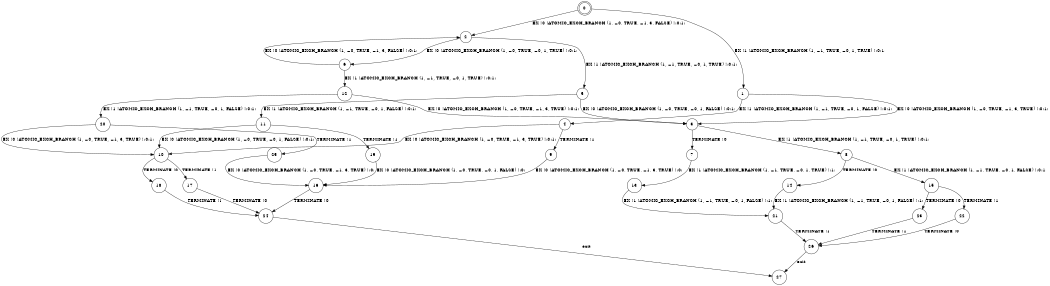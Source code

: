 digraph BCG {
size = "7, 10.5";
center = TRUE;
node [shape = circle];
0 [peripheries = 2];
0 -> 1 [label = "EX !1 !ATOMIC_EXCH_BRANCH (1, +1, TRUE, +0, 1, TRUE) !:0:1:"];
0 -> 2 [label = "EX !0 !ATOMIC_EXCH_BRANCH (1, +0, TRUE, +1, 3, FALSE) !:0:1:"];
1 -> 3 [label = "EX !0 !ATOMIC_EXCH_BRANCH (1, +0, TRUE, +1, 3, TRUE) !:0:1:"];
1 -> 4 [label = "EX !1 !ATOMIC_EXCH_BRANCH (1, +1, TRUE, +0, 1, FALSE) !:0:1:"];
2 -> 5 [label = "EX !1 !ATOMIC_EXCH_BRANCH (1, +1, TRUE, +0, 1, TRUE) !:0:1:"];
2 -> 6 [label = "EX !0 !ATOMIC_EXCH_BRANCH (1, +0, TRUE, +0, 1, TRUE) !:0:1:"];
3 -> 7 [label = "TERMINATE !0"];
3 -> 8 [label = "EX !1 !ATOMIC_EXCH_BRANCH (1, +1, TRUE, +0, 1, TRUE) !:0:1:"];
4 -> 9 [label = "TERMINATE !1"];
4 -> 10 [label = "EX !0 !ATOMIC_EXCH_BRANCH (1, +0, TRUE, +1, 3, TRUE) !:0:1:"];
5 -> 11 [label = "EX !1 !ATOMIC_EXCH_BRANCH (1, +1, TRUE, +0, 1, FALSE) !:0:1:"];
5 -> 3 [label = "EX !0 !ATOMIC_EXCH_BRANCH (1, +0, TRUE, +0, 1, FALSE) !:0:1:"];
6 -> 12 [label = "EX !1 !ATOMIC_EXCH_BRANCH (1, +1, TRUE, +0, 1, TRUE) !:0:1:"];
6 -> 2 [label = "EX !0 !ATOMIC_EXCH_BRANCH (1, +0, TRUE, +1, 3, FALSE) !:0:1:"];
7 -> 13 [label = "EX !1 !ATOMIC_EXCH_BRANCH (1, +1, TRUE, +0, 1, TRUE) !:1:"];
8 -> 14 [label = "TERMINATE !0"];
8 -> 15 [label = "EX !1 !ATOMIC_EXCH_BRANCH (1, +1, TRUE, +0, 1, FALSE) !:0:1:"];
9 -> 16 [label = "EX !0 !ATOMIC_EXCH_BRANCH (1, +0, TRUE, +1, 3, TRUE) !:0:"];
10 -> 17 [label = "TERMINATE !1"];
10 -> 18 [label = "TERMINATE !0"];
11 -> 19 [label = "TERMINATE !1"];
11 -> 10 [label = "EX !0 !ATOMIC_EXCH_BRANCH (1, +0, TRUE, +0, 1, FALSE) !:0:1:"];
12 -> 20 [label = "EX !1 !ATOMIC_EXCH_BRANCH (1, +1, TRUE, +0, 1, FALSE) !:0:1:"];
12 -> 3 [label = "EX !0 !ATOMIC_EXCH_BRANCH (1, +0, TRUE, +1, 3, TRUE) !:0:1:"];
13 -> 21 [label = "EX !1 !ATOMIC_EXCH_BRANCH (1, +1, TRUE, +0, 1, FALSE) !:1:"];
14 -> 21 [label = "EX !1 !ATOMIC_EXCH_BRANCH (1, +1, TRUE, +0, 1, FALSE) !:1:"];
15 -> 22 [label = "TERMINATE !1"];
15 -> 23 [label = "TERMINATE !0"];
16 -> 24 [label = "TERMINATE !0"];
17 -> 24 [label = "TERMINATE !0"];
18 -> 24 [label = "TERMINATE !1"];
19 -> 16 [label = "EX !0 !ATOMIC_EXCH_BRANCH (1, +0, TRUE, +0, 1, FALSE) !:0:"];
20 -> 25 [label = "TERMINATE !1"];
20 -> 10 [label = "EX !0 !ATOMIC_EXCH_BRANCH (1, +0, TRUE, +1, 3, TRUE) !:0:1:"];
21 -> 26 [label = "TERMINATE !1"];
22 -> 26 [label = "TERMINATE !0"];
23 -> 26 [label = "TERMINATE !1"];
24 -> 27 [label = "exit"];
25 -> 16 [label = "EX !0 !ATOMIC_EXCH_BRANCH (1, +0, TRUE, +1, 3, TRUE) !:0:"];
26 -> 27 [label = "exit"];
}
